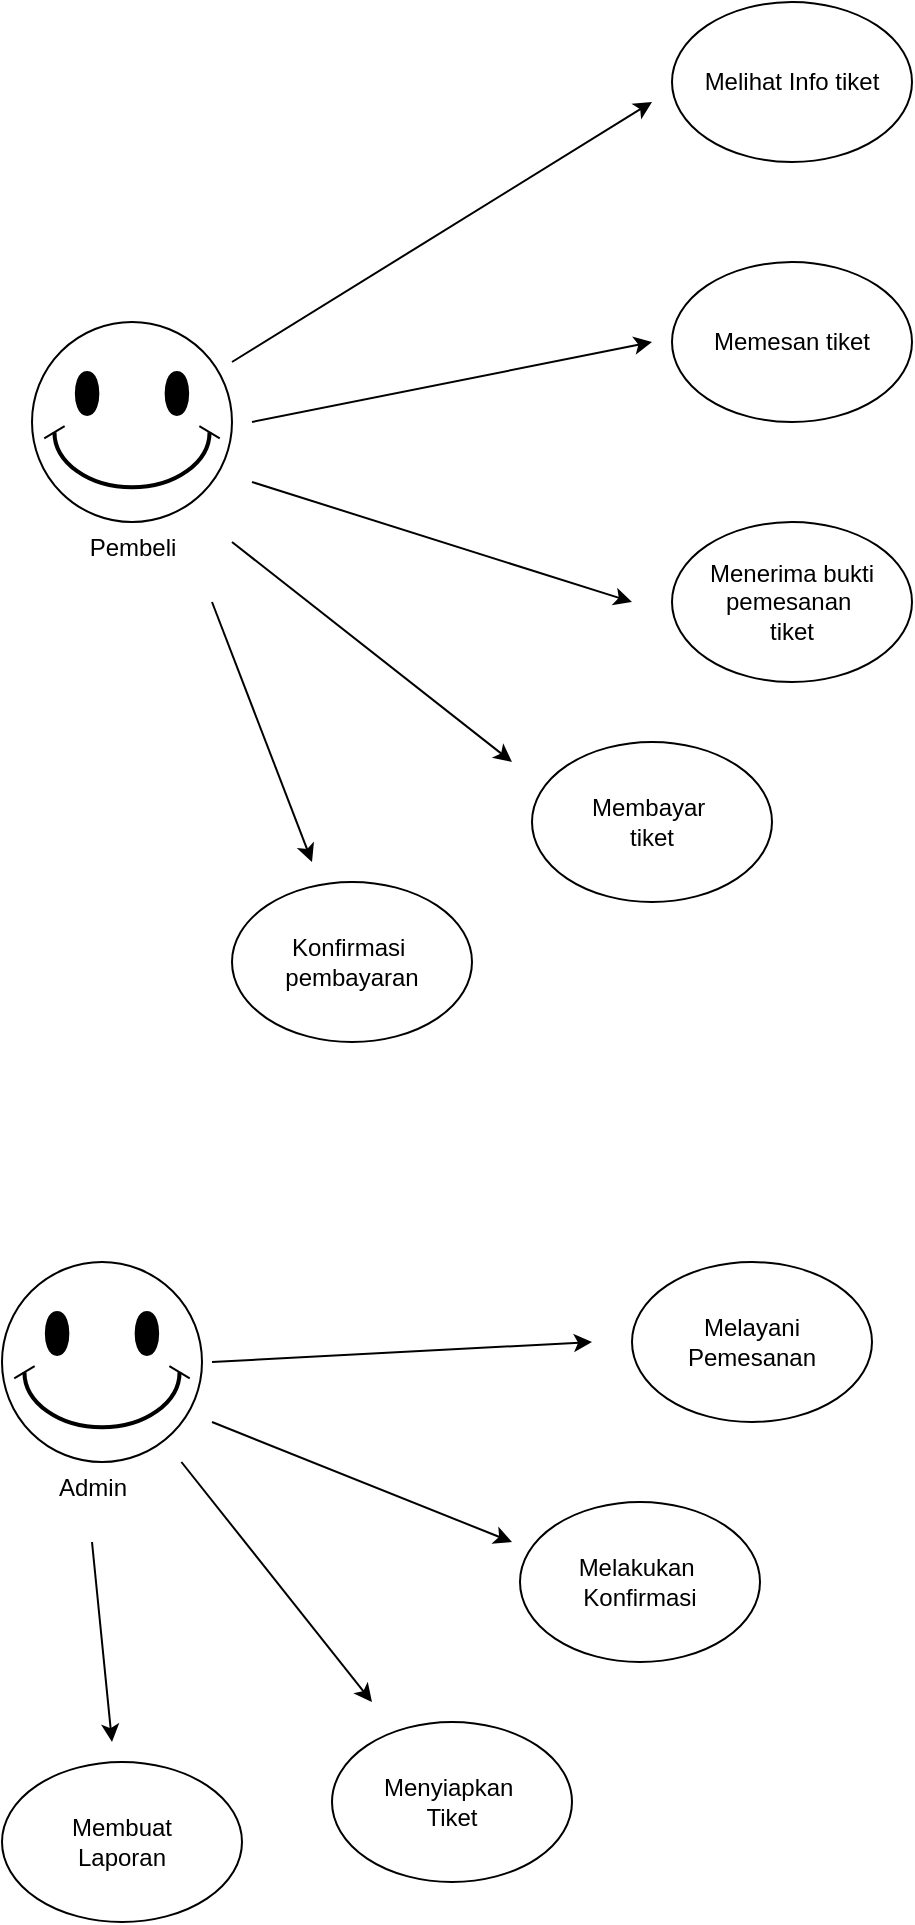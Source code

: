 <mxfile version="21.8.2" type="device">
  <diagram name="Halaman-1" id="udaKOO3mbE87l8EEt82m">
    <mxGraphModel dx="949" dy="1051" grid="1" gridSize="10" guides="1" tooltips="1" connect="1" arrows="1" fold="1" page="1" pageScale="1" pageWidth="827" pageHeight="1169" math="0" shadow="0">
      <root>
        <mxCell id="0" />
        <mxCell id="1" parent="0" />
        <mxCell id="PwQgM6faE-zVMWYIn8-m-9" value="" style="verticalLabelPosition=bottom;verticalAlign=top;html=1;shape=mxgraph.basic.smiley" vertex="1" parent="1">
          <mxGeometry x="170" y="200" width="100" height="100" as="geometry" />
        </mxCell>
        <mxCell id="PwQgM6faE-zVMWYIn8-m-10" value="Pembeli" style="text;html=1;align=center;verticalAlign=middle;resizable=0;points=[];autosize=1;strokeColor=none;fillColor=none;" vertex="1" parent="1">
          <mxGeometry x="185" y="298" width="70" height="30" as="geometry" />
        </mxCell>
        <mxCell id="PwQgM6faE-zVMWYIn8-m-11" value="Melihat Info tiket" style="ellipse;whiteSpace=wrap;html=1;" vertex="1" parent="1">
          <mxGeometry x="490" y="40" width="120" height="80" as="geometry" />
        </mxCell>
        <mxCell id="PwQgM6faE-zVMWYIn8-m-12" value="Memesan tiket" style="ellipse;whiteSpace=wrap;html=1;" vertex="1" parent="1">
          <mxGeometry x="490" y="170" width="120" height="80" as="geometry" />
        </mxCell>
        <mxCell id="PwQgM6faE-zVMWYIn8-m-13" value="Menerima bukti&lt;br&gt;pemesanan&amp;nbsp;&lt;br&gt;tiket" style="ellipse;whiteSpace=wrap;html=1;" vertex="1" parent="1">
          <mxGeometry x="490" y="300" width="120" height="80" as="geometry" />
        </mxCell>
        <mxCell id="PwQgM6faE-zVMWYIn8-m-14" value="Membayar&amp;nbsp;&lt;br&gt;tiket" style="ellipse;whiteSpace=wrap;html=1;" vertex="1" parent="1">
          <mxGeometry x="420" y="410" width="120" height="80" as="geometry" />
        </mxCell>
        <mxCell id="PwQgM6faE-zVMWYIn8-m-15" value="Konfirmasi&amp;nbsp;&lt;br&gt;pembayaran" style="ellipse;whiteSpace=wrap;html=1;" vertex="1" parent="1">
          <mxGeometry x="270" y="480" width="120" height="80" as="geometry" />
        </mxCell>
        <mxCell id="PwQgM6faE-zVMWYIn8-m-18" value="" style="endArrow=classic;html=1;rounded=0;" edge="1" parent="1">
          <mxGeometry width="50" height="50" relative="1" as="geometry">
            <mxPoint x="270" y="220" as="sourcePoint" />
            <mxPoint x="480" y="90" as="targetPoint" />
          </mxGeometry>
        </mxCell>
        <mxCell id="PwQgM6faE-zVMWYIn8-m-19" value="" style="endArrow=classic;html=1;rounded=0;" edge="1" parent="1">
          <mxGeometry width="50" height="50" relative="1" as="geometry">
            <mxPoint x="280" y="250" as="sourcePoint" />
            <mxPoint x="480" y="210" as="targetPoint" />
          </mxGeometry>
        </mxCell>
        <mxCell id="PwQgM6faE-zVMWYIn8-m-20" value="" style="endArrow=classic;html=1;rounded=0;" edge="1" parent="1">
          <mxGeometry width="50" height="50" relative="1" as="geometry">
            <mxPoint x="280" y="280" as="sourcePoint" />
            <mxPoint x="470" y="340" as="targetPoint" />
          </mxGeometry>
        </mxCell>
        <mxCell id="PwQgM6faE-zVMWYIn8-m-21" value="" style="endArrow=classic;html=1;rounded=0;" edge="1" parent="1">
          <mxGeometry width="50" height="50" relative="1" as="geometry">
            <mxPoint x="270" y="310" as="sourcePoint" />
            <mxPoint x="410" y="420" as="targetPoint" />
          </mxGeometry>
        </mxCell>
        <mxCell id="PwQgM6faE-zVMWYIn8-m-22" value="" style="endArrow=classic;html=1;rounded=0;" edge="1" parent="1">
          <mxGeometry width="50" height="50" relative="1" as="geometry">
            <mxPoint x="260" y="340" as="sourcePoint" />
            <mxPoint x="310" y="470" as="targetPoint" />
          </mxGeometry>
        </mxCell>
        <mxCell id="PwQgM6faE-zVMWYIn8-m-23" value="" style="verticalLabelPosition=bottom;verticalAlign=top;html=1;shape=mxgraph.basic.smiley" vertex="1" parent="1">
          <mxGeometry x="155" y="670" width="100" height="100" as="geometry" />
        </mxCell>
        <mxCell id="PwQgM6faE-zVMWYIn8-m-24" value="Admin" style="text;html=1;align=center;verticalAlign=middle;resizable=0;points=[];autosize=1;strokeColor=none;fillColor=none;" vertex="1" parent="1">
          <mxGeometry x="170" y="768" width="60" height="30" as="geometry" />
        </mxCell>
        <mxCell id="PwQgM6faE-zVMWYIn8-m-25" value="Melayani&lt;br&gt;Pemesanan" style="ellipse;whiteSpace=wrap;html=1;" vertex="1" parent="1">
          <mxGeometry x="470" y="670" width="120" height="80" as="geometry" />
        </mxCell>
        <mxCell id="PwQgM6faE-zVMWYIn8-m-26" value="Melakukan&amp;nbsp;&lt;br&gt;Konfirmasi" style="ellipse;whiteSpace=wrap;html=1;" vertex="1" parent="1">
          <mxGeometry x="414" y="790" width="120" height="80" as="geometry" />
        </mxCell>
        <mxCell id="PwQgM6faE-zVMWYIn8-m-27" value="Menyiapkan&amp;nbsp;&lt;br&gt;Tiket" style="ellipse;whiteSpace=wrap;html=1;" vertex="1" parent="1">
          <mxGeometry x="320" y="900" width="120" height="80" as="geometry" />
        </mxCell>
        <mxCell id="PwQgM6faE-zVMWYIn8-m-28" value="Membuat&lt;br&gt;Laporan" style="ellipse;whiteSpace=wrap;html=1;" vertex="1" parent="1">
          <mxGeometry x="155" y="920" width="120" height="80" as="geometry" />
        </mxCell>
        <mxCell id="PwQgM6faE-zVMWYIn8-m-29" value="" style="endArrow=classic;html=1;rounded=0;" edge="1" parent="1">
          <mxGeometry width="50" height="50" relative="1" as="geometry">
            <mxPoint x="260" y="720" as="sourcePoint" />
            <mxPoint x="450" y="710" as="targetPoint" />
          </mxGeometry>
        </mxCell>
        <mxCell id="PwQgM6faE-zVMWYIn8-m-30" value="" style="endArrow=classic;html=1;rounded=0;" edge="1" parent="1">
          <mxGeometry width="50" height="50" relative="1" as="geometry">
            <mxPoint x="260" y="750" as="sourcePoint" />
            <mxPoint x="410" y="810" as="targetPoint" />
          </mxGeometry>
        </mxCell>
        <mxCell id="PwQgM6faE-zVMWYIn8-m-31" value="" style="endArrow=classic;html=1;rounded=0;" edge="1" parent="1" source="PwQgM6faE-zVMWYIn8-m-23">
          <mxGeometry width="50" height="50" relative="1" as="geometry">
            <mxPoint x="300" y="930" as="sourcePoint" />
            <mxPoint x="340" y="890" as="targetPoint" />
          </mxGeometry>
        </mxCell>
        <mxCell id="PwQgM6faE-zVMWYIn8-m-32" value="" style="endArrow=classic;html=1;rounded=0;" edge="1" parent="1">
          <mxGeometry width="50" height="50" relative="1" as="geometry">
            <mxPoint x="200" y="810" as="sourcePoint" />
            <mxPoint x="210" y="910" as="targetPoint" />
          </mxGeometry>
        </mxCell>
      </root>
    </mxGraphModel>
  </diagram>
</mxfile>
